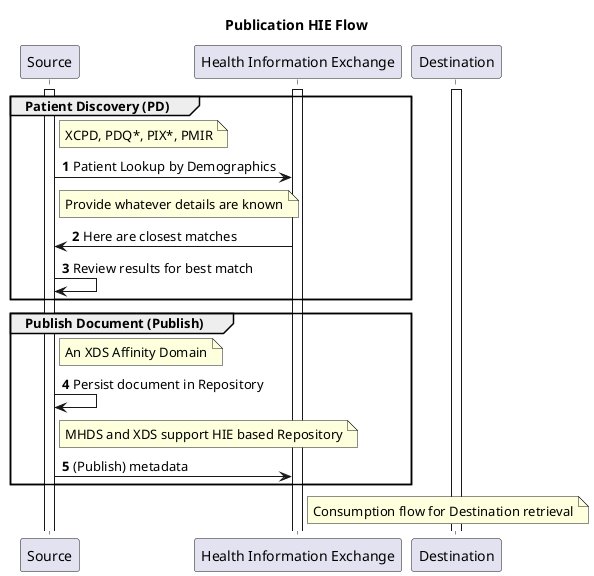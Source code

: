 @startuml
skinparam svgDimensionStyle false
title Publication HIE Flow
participant "Source" as Source
participant "Health Information Exchange" as HIE [[https://profiles.ihe.net/ITI/HIE-Whitepaper/index.html HIE-Whitepaper]]
participant "Destination" as Destination
autonumber
activate Source
activate HIE
activate Destination

group Patient Discovery (PD)
note right of Source:  XCPD, PDQ*, PIX*, PMIR
    Source -> HIE: Patient Lookup by Demographics
    Note right of Source: Provide whatever details are known
    Source <- HIE: Here are closest matches
    Source -> Source: Review results for best match
end group

group Publish Document (Publish) 
    note right of Source: An XDS Affinity Domain
    Source -> Source: Persist document in Repository
    note right of Source: MHDS and XDS support HIE based Repository
    Source -> HIE: (Publish) metadata
end group 

note right of HIE: Consumption flow for Destination retrieval

@enduml
